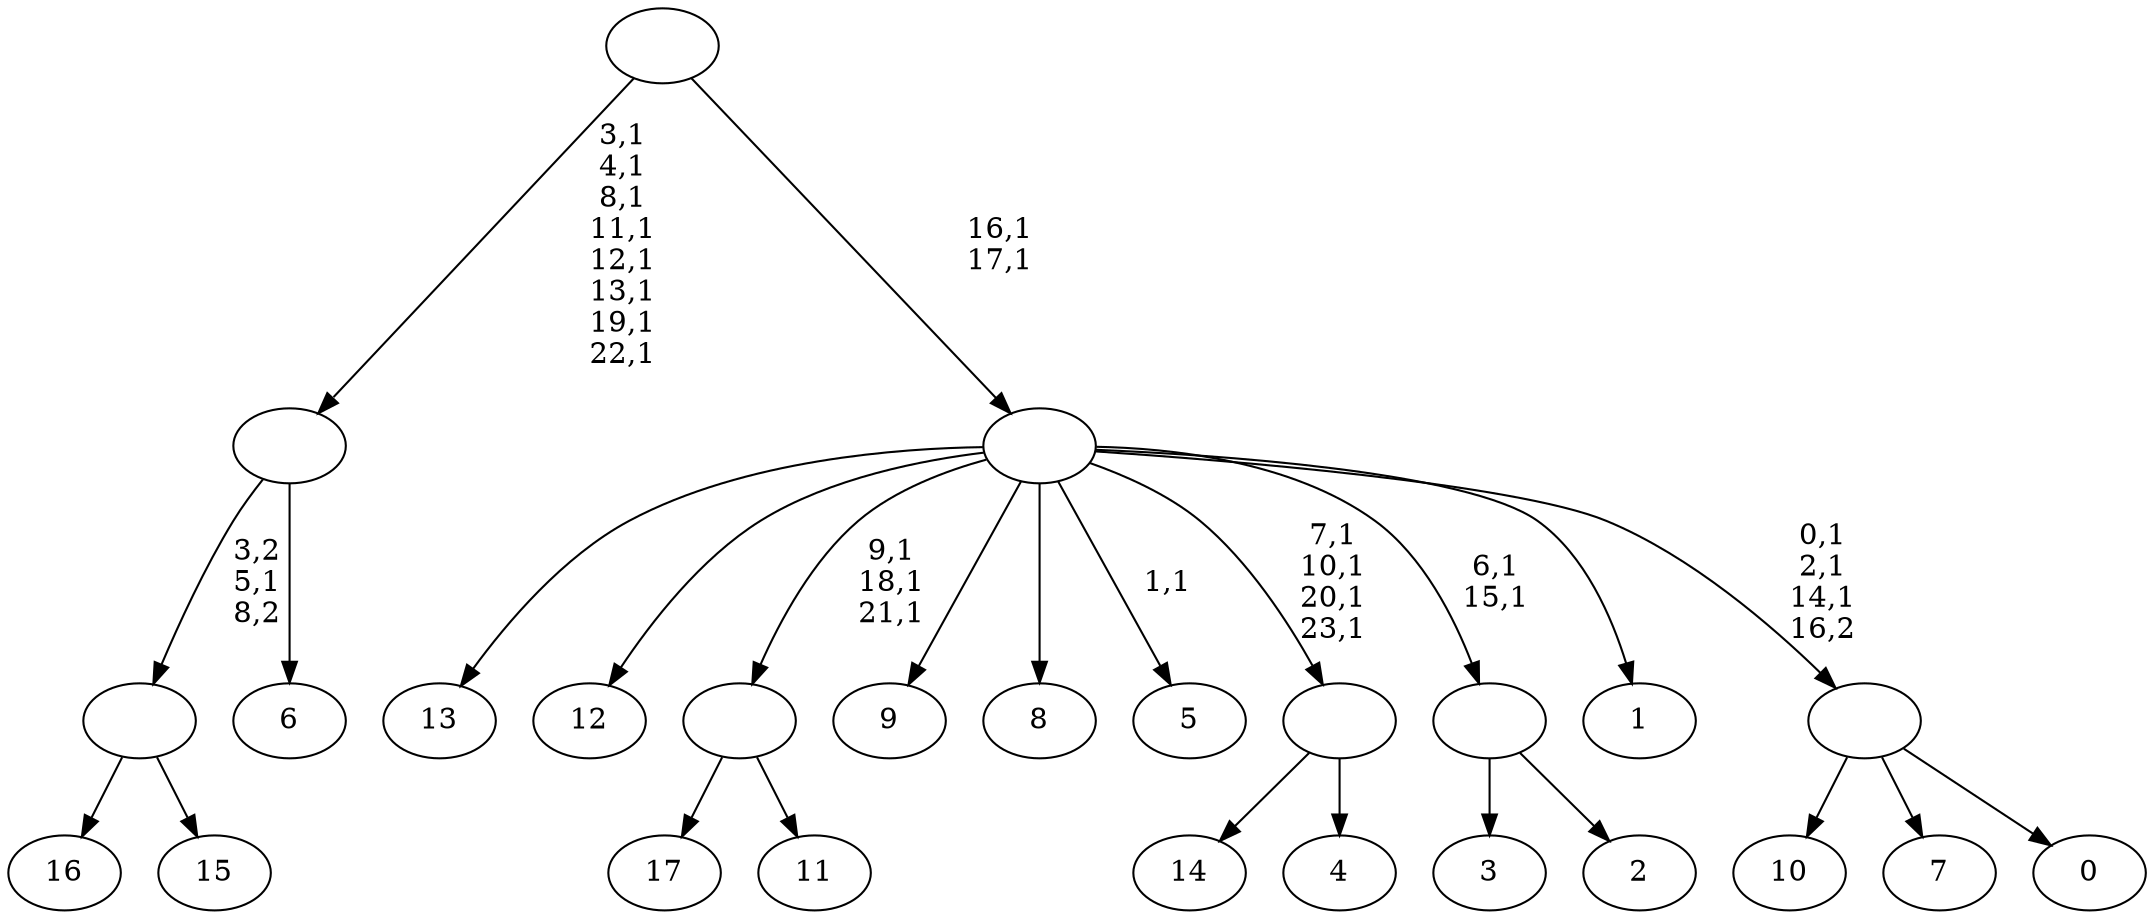 digraph T {
	42 [label="17"]
	41 [label="16"]
	40 [label="15"]
	39 [label=""]
	38 [label="14"]
	37 [label="13"]
	36 [label="12"]
	35 [label="11"]
	34 [label=""]
	31 [label="10"]
	30 [label="9"]
	29 [label="8"]
	28 [label="7"]
	27 [label="6"]
	26 [label=""]
	18 [label="5"]
	16 [label="4"]
	15 [label=""]
	11 [label="3"]
	10 [label="2"]
	9 [label=""]
	7 [label="1"]
	6 [label="0"]
	5 [label=""]
	2 [label=""]
	0 [label=""]
	39 -> 41 [label=""]
	39 -> 40 [label=""]
	34 -> 42 [label=""]
	34 -> 35 [label=""]
	26 -> 39 [label="3,2\n5,1\n8,2"]
	26 -> 27 [label=""]
	15 -> 38 [label=""]
	15 -> 16 [label=""]
	9 -> 11 [label=""]
	9 -> 10 [label=""]
	5 -> 31 [label=""]
	5 -> 28 [label=""]
	5 -> 6 [label=""]
	2 -> 5 [label="0,1\n2,1\n14,1\n16,2"]
	2 -> 9 [label="6,1\n15,1"]
	2 -> 15 [label="7,1\n10,1\n20,1\n23,1"]
	2 -> 18 [label="1,1"]
	2 -> 34 [label="9,1\n18,1\n21,1"]
	2 -> 37 [label=""]
	2 -> 36 [label=""]
	2 -> 30 [label=""]
	2 -> 29 [label=""]
	2 -> 7 [label=""]
	0 -> 2 [label="16,1\n17,1"]
	0 -> 26 [label="3,1\n4,1\n8,1\n11,1\n12,1\n13,1\n19,1\n22,1"]
}
